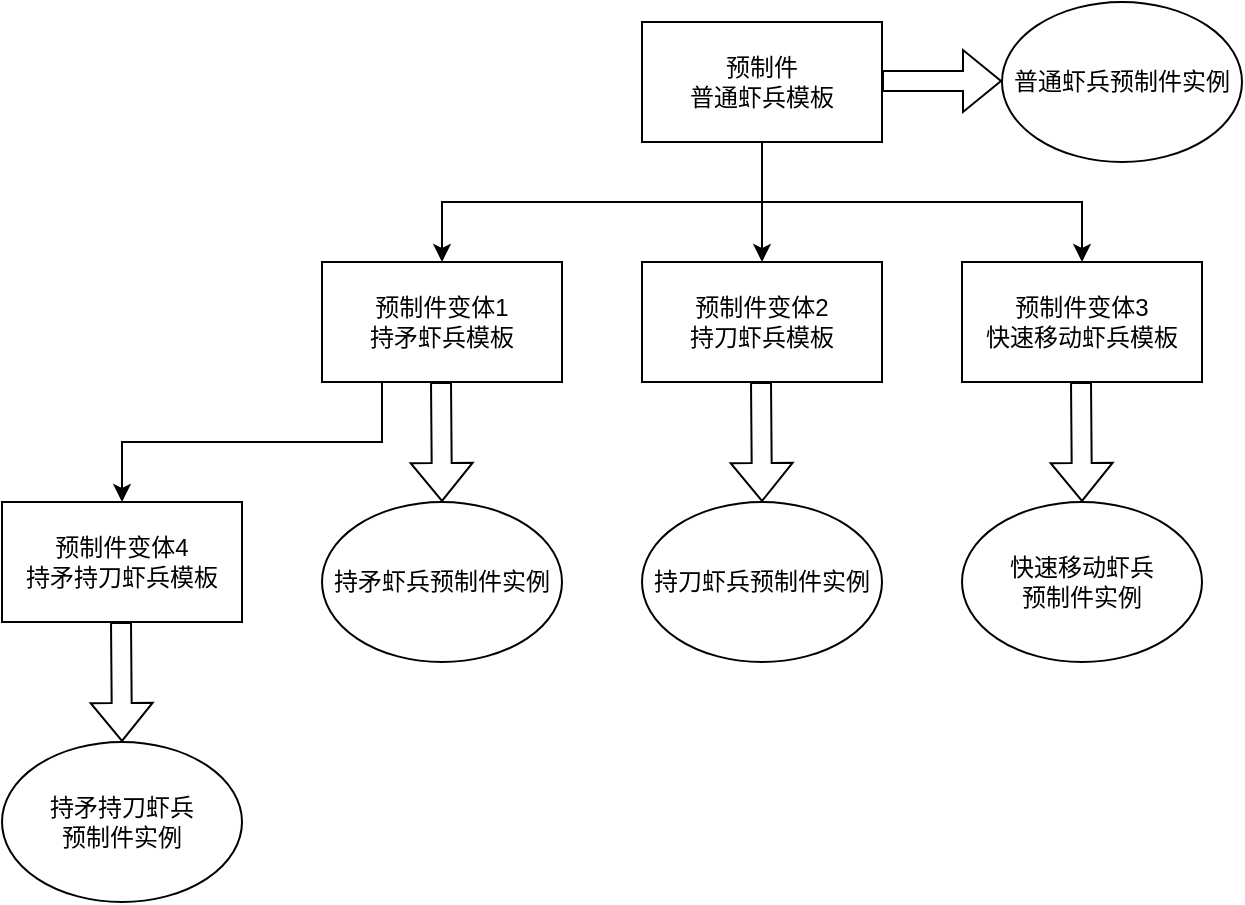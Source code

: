 <mxfile version="18.1.1" type="github">
  <diagram id="004SqpFLpuU7DqnlT7bC" name="第 1 页">
    <mxGraphModel dx="1636" dy="611" grid="1" gridSize="10" guides="1" tooltips="1" connect="1" arrows="1" fold="1" page="1" pageScale="1" pageWidth="827" pageHeight="1169" math="0" shadow="0">
      <root>
        <mxCell id="0" />
        <mxCell id="1" parent="0" />
        <mxCell id="DBsSTzPHwaOumbkf3LVX-13" style="edgeStyle=orthogonalEdgeStyle;rounded=0;orthogonalLoop=1;jettySize=auto;html=1;exitX=0.5;exitY=1;exitDx=0;exitDy=0;entryX=0.5;entryY=0;entryDx=0;entryDy=0;" edge="1" parent="1" source="DBsSTzPHwaOumbkf3LVX-1" target="DBsSTzPHwaOumbkf3LVX-9">
          <mxGeometry relative="1" as="geometry" />
        </mxCell>
        <mxCell id="DBsSTzPHwaOumbkf3LVX-14" style="edgeStyle=orthogonalEdgeStyle;rounded=0;orthogonalLoop=1;jettySize=auto;html=1;exitX=0.5;exitY=1;exitDx=0;exitDy=0;entryX=0.5;entryY=0;entryDx=0;entryDy=0;" edge="1" parent="1" source="DBsSTzPHwaOumbkf3LVX-1" target="DBsSTzPHwaOumbkf3LVX-10">
          <mxGeometry relative="1" as="geometry" />
        </mxCell>
        <mxCell id="DBsSTzPHwaOumbkf3LVX-15" style="edgeStyle=orthogonalEdgeStyle;rounded=0;orthogonalLoop=1;jettySize=auto;html=1;exitX=0.5;exitY=1;exitDx=0;exitDy=0;entryX=0.5;entryY=0;entryDx=0;entryDy=0;" edge="1" parent="1" source="DBsSTzPHwaOumbkf3LVX-1" target="DBsSTzPHwaOumbkf3LVX-8">
          <mxGeometry relative="1" as="geometry" />
        </mxCell>
        <mxCell id="DBsSTzPHwaOumbkf3LVX-1" value="预制件&lt;br&gt;普通虾兵模板" style="rounded=0;whiteSpace=wrap;html=1;" vertex="1" parent="1">
          <mxGeometry x="240" y="80" width="120" height="60" as="geometry" />
        </mxCell>
        <mxCell id="DBsSTzPHwaOumbkf3LVX-6" value="" style="shape=flexArrow;endArrow=classic;html=1;rounded=0;" edge="1" parent="1">
          <mxGeometry width="50" height="50" relative="1" as="geometry">
            <mxPoint x="360" y="109.5" as="sourcePoint" />
            <mxPoint x="420" y="109.5" as="targetPoint" />
          </mxGeometry>
        </mxCell>
        <mxCell id="DBsSTzPHwaOumbkf3LVX-7" value="普通虾兵预制件实例" style="ellipse;whiteSpace=wrap;html=1;" vertex="1" parent="1">
          <mxGeometry x="420" y="70" width="120" height="80" as="geometry" />
        </mxCell>
        <mxCell id="DBsSTzPHwaOumbkf3LVX-8" value="预制件变体3&lt;br&gt;快速移动虾兵模板" style="rounded=0;whiteSpace=wrap;html=1;" vertex="1" parent="1">
          <mxGeometry x="400" y="200" width="120" height="60" as="geometry" />
        </mxCell>
        <mxCell id="DBsSTzPHwaOumbkf3LVX-9" value="预制件变体2&lt;br&gt;持刀虾兵模板" style="rounded=0;whiteSpace=wrap;html=1;" vertex="1" parent="1">
          <mxGeometry x="240" y="200" width="120" height="60" as="geometry" />
        </mxCell>
        <mxCell id="DBsSTzPHwaOumbkf3LVX-24" style="edgeStyle=orthogonalEdgeStyle;rounded=0;orthogonalLoop=1;jettySize=auto;html=1;exitX=0.25;exitY=1;exitDx=0;exitDy=0;entryX=0.5;entryY=0;entryDx=0;entryDy=0;" edge="1" parent="1" source="DBsSTzPHwaOumbkf3LVX-10" target="DBsSTzPHwaOumbkf3LVX-22">
          <mxGeometry relative="1" as="geometry" />
        </mxCell>
        <mxCell id="DBsSTzPHwaOumbkf3LVX-10" value="预制件变体1&lt;br&gt;持矛虾兵模板" style="rounded=0;whiteSpace=wrap;html=1;" vertex="1" parent="1">
          <mxGeometry x="80" y="200" width="120" height="60" as="geometry" />
        </mxCell>
        <mxCell id="DBsSTzPHwaOumbkf3LVX-16" value="快速移动虾兵&lt;br&gt;预制件实例" style="ellipse;whiteSpace=wrap;html=1;" vertex="1" parent="1">
          <mxGeometry x="400" y="320" width="120" height="80" as="geometry" />
        </mxCell>
        <mxCell id="DBsSTzPHwaOumbkf3LVX-17" value="持刀虾兵预制件实例" style="ellipse;whiteSpace=wrap;html=1;" vertex="1" parent="1">
          <mxGeometry x="240" y="320" width="120" height="80" as="geometry" />
        </mxCell>
        <mxCell id="DBsSTzPHwaOumbkf3LVX-18" value="持矛虾兵预制件实例" style="ellipse;whiteSpace=wrap;html=1;" vertex="1" parent="1">
          <mxGeometry x="80" y="320" width="120" height="80" as="geometry" />
        </mxCell>
        <mxCell id="DBsSTzPHwaOumbkf3LVX-19" value="" style="shape=flexArrow;endArrow=classic;html=1;rounded=0;" edge="1" parent="1">
          <mxGeometry width="50" height="50" relative="1" as="geometry">
            <mxPoint x="139.5" y="260" as="sourcePoint" />
            <mxPoint x="140" y="320" as="targetPoint" />
          </mxGeometry>
        </mxCell>
        <mxCell id="DBsSTzPHwaOumbkf3LVX-20" value="" style="shape=flexArrow;endArrow=classic;html=1;rounded=0;" edge="1" parent="1">
          <mxGeometry width="50" height="50" relative="1" as="geometry">
            <mxPoint x="459.5" y="260" as="sourcePoint" />
            <mxPoint x="460" y="320" as="targetPoint" />
          </mxGeometry>
        </mxCell>
        <mxCell id="DBsSTzPHwaOumbkf3LVX-21" value="" style="shape=flexArrow;endArrow=classic;html=1;rounded=0;" edge="1" parent="1">
          <mxGeometry width="50" height="50" relative="1" as="geometry">
            <mxPoint x="299.5" y="260" as="sourcePoint" />
            <mxPoint x="300" y="320" as="targetPoint" />
          </mxGeometry>
        </mxCell>
        <mxCell id="DBsSTzPHwaOumbkf3LVX-22" value="预制件变体4&lt;br&gt;持矛持刀虾兵模板" style="rounded=0;whiteSpace=wrap;html=1;" vertex="1" parent="1">
          <mxGeometry x="-80" y="320" width="120" height="60" as="geometry" />
        </mxCell>
        <mxCell id="DBsSTzPHwaOumbkf3LVX-25" value="持矛持刀虾兵&lt;br&gt;预制件实例" style="ellipse;whiteSpace=wrap;html=1;" vertex="1" parent="1">
          <mxGeometry x="-80" y="440" width="120" height="80" as="geometry" />
        </mxCell>
        <mxCell id="DBsSTzPHwaOumbkf3LVX-26" value="" style="shape=flexArrow;endArrow=classic;html=1;rounded=0;" edge="1" parent="1">
          <mxGeometry width="50" height="50" relative="1" as="geometry">
            <mxPoint x="-20.5" y="380" as="sourcePoint" />
            <mxPoint x="-20" y="440" as="targetPoint" />
          </mxGeometry>
        </mxCell>
      </root>
    </mxGraphModel>
  </diagram>
</mxfile>
